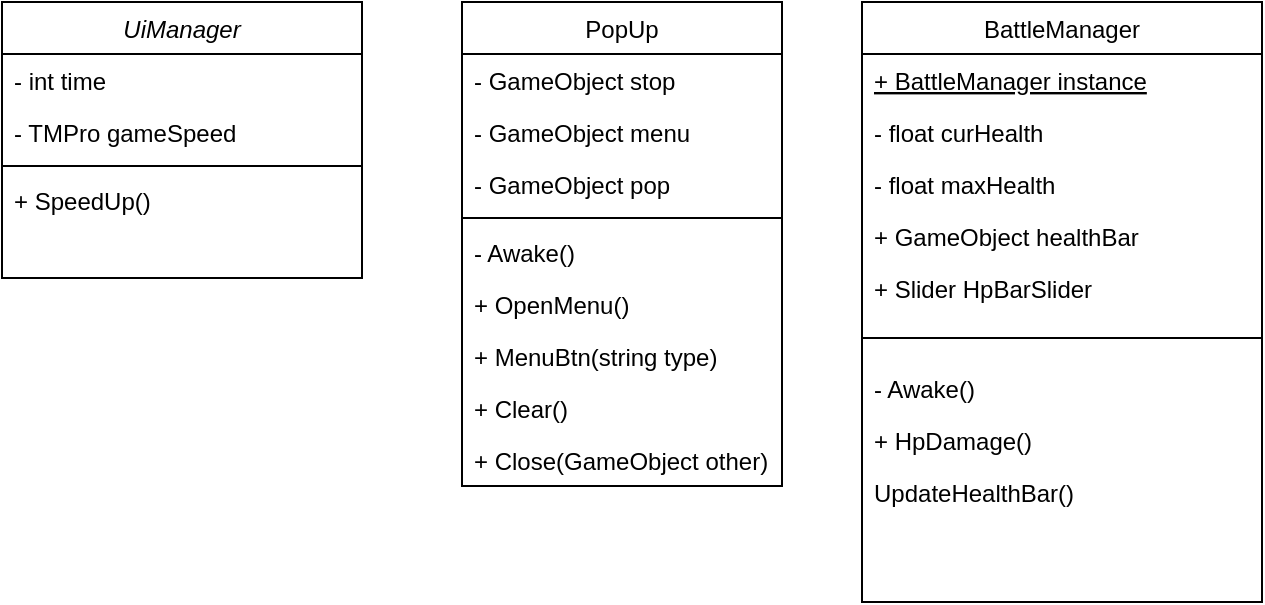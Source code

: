 <mxfile version="24.0.5" type="github" pages="2">
  <diagram id="C5RBs43oDa-KdzZeNtuy" name="UI">
    <mxGraphModel dx="1260" dy="652" grid="1" gridSize="10" guides="1" tooltips="1" connect="1" arrows="1" fold="1" page="1" pageScale="1" pageWidth="827" pageHeight="1169" math="0" shadow="0">
      <root>
        <mxCell id="WIyWlLk6GJQsqaUBKTNV-0" />
        <mxCell id="WIyWlLk6GJQsqaUBKTNV-1" parent="WIyWlLk6GJQsqaUBKTNV-0" />
        <mxCell id="zkfFHV4jXpPFQw0GAbJ--0" value="UiManager" style="swimlane;fontStyle=2;align=center;verticalAlign=top;childLayout=stackLayout;horizontal=1;startSize=26;horizontalStack=0;resizeParent=1;resizeLast=0;collapsible=1;marginBottom=0;rounded=0;shadow=0;strokeWidth=1;" parent="WIyWlLk6GJQsqaUBKTNV-1" vertex="1">
          <mxGeometry x="20" y="20" width="180" height="138" as="geometry">
            <mxRectangle x="230" y="140" width="160" height="26" as="alternateBounds" />
          </mxGeometry>
        </mxCell>
        <mxCell id="zkfFHV4jXpPFQw0GAbJ--1" value="- int time" style="text;align=left;verticalAlign=top;spacingLeft=4;spacingRight=4;overflow=hidden;rotatable=0;points=[[0,0.5],[1,0.5]];portConstraint=eastwest;" parent="zkfFHV4jXpPFQw0GAbJ--0" vertex="1">
          <mxGeometry y="26" width="180" height="26" as="geometry" />
        </mxCell>
        <mxCell id="zkfFHV4jXpPFQw0GAbJ--2" value="- TMPro gameSpeed" style="text;align=left;verticalAlign=top;spacingLeft=4;spacingRight=4;overflow=hidden;rotatable=0;points=[[0,0.5],[1,0.5]];portConstraint=eastwest;rounded=0;shadow=0;html=0;" parent="zkfFHV4jXpPFQw0GAbJ--0" vertex="1">
          <mxGeometry y="52" width="180" height="26" as="geometry" />
        </mxCell>
        <mxCell id="zkfFHV4jXpPFQw0GAbJ--4" value="" style="line;html=1;strokeWidth=1;align=left;verticalAlign=middle;spacingTop=-1;spacingLeft=3;spacingRight=3;rotatable=0;labelPosition=right;points=[];portConstraint=eastwest;" parent="zkfFHV4jXpPFQw0GAbJ--0" vertex="1">
          <mxGeometry y="78" width="180" height="8" as="geometry" />
        </mxCell>
        <mxCell id="zkfFHV4jXpPFQw0GAbJ--5" value="+ SpeedUp()" style="text;align=left;verticalAlign=top;spacingLeft=4;spacingRight=4;overflow=hidden;rotatable=0;points=[[0,0.5],[1,0.5]];portConstraint=eastwest;" parent="zkfFHV4jXpPFQw0GAbJ--0" vertex="1">
          <mxGeometry y="86" width="180" height="26" as="geometry" />
        </mxCell>
        <mxCell id="zkfFHV4jXpPFQw0GAbJ--6" value="BattleManager" style="swimlane;fontStyle=0;align=center;verticalAlign=top;childLayout=stackLayout;horizontal=1;startSize=26;horizontalStack=0;resizeParent=1;resizeLast=0;collapsible=1;marginBottom=0;rounded=0;shadow=0;strokeWidth=1;" parent="WIyWlLk6GJQsqaUBKTNV-1" vertex="1">
          <mxGeometry x="450" y="20" width="200" height="300" as="geometry">
            <mxRectangle x="130" y="380" width="160" height="26" as="alternateBounds" />
          </mxGeometry>
        </mxCell>
        <mxCell id="zkfFHV4jXpPFQw0GAbJ--7" value="+ BattleManager instance" style="text;align=left;verticalAlign=top;spacingLeft=4;spacingRight=4;overflow=hidden;rotatable=0;points=[[0,0.5],[1,0.5]];portConstraint=eastwest;fontStyle=4" parent="zkfFHV4jXpPFQw0GAbJ--6" vertex="1">
          <mxGeometry y="26" width="200" height="26" as="geometry" />
        </mxCell>
        <mxCell id="p0J4fAxCkpSM9Gh5J-J0-1" value="- float curHealth" style="text;align=left;verticalAlign=top;spacingLeft=4;spacingRight=4;overflow=hidden;rotatable=0;points=[[0,0.5],[1,0.5]];portConstraint=eastwest;fontStyle=0" vertex="1" parent="zkfFHV4jXpPFQw0GAbJ--6">
          <mxGeometry y="52" width="200" height="26" as="geometry" />
        </mxCell>
        <mxCell id="p0J4fAxCkpSM9Gh5J-J0-2" value="- float maxHealth" style="text;align=left;verticalAlign=top;spacingLeft=4;spacingRight=4;overflow=hidden;rotatable=0;points=[[0,0.5],[1,0.5]];portConstraint=eastwest;fontStyle=0" vertex="1" parent="zkfFHV4jXpPFQw0GAbJ--6">
          <mxGeometry y="78" width="200" height="26" as="geometry" />
        </mxCell>
        <mxCell id="p0J4fAxCkpSM9Gh5J-J0-3" value="+ GameObject healthBar" style="text;align=left;verticalAlign=top;spacingLeft=4;spacingRight=4;overflow=hidden;rotatable=0;points=[[0,0.5],[1,0.5]];portConstraint=eastwest;fontStyle=0" vertex="1" parent="zkfFHV4jXpPFQw0GAbJ--6">
          <mxGeometry y="104" width="200" height="26" as="geometry" />
        </mxCell>
        <mxCell id="p0J4fAxCkpSM9Gh5J-J0-4" value="+ Slider HpBarSlider" style="text;align=left;verticalAlign=top;spacingLeft=4;spacingRight=4;overflow=hidden;rotatable=0;points=[[0,0.5],[1,0.5]];portConstraint=eastwest;fontStyle=0" vertex="1" parent="zkfFHV4jXpPFQw0GAbJ--6">
          <mxGeometry y="130" width="200" height="26" as="geometry" />
        </mxCell>
        <mxCell id="zkfFHV4jXpPFQw0GAbJ--9" value="" style="line;html=1;strokeWidth=1;align=left;verticalAlign=middle;spacingTop=-1;spacingLeft=3;spacingRight=3;rotatable=0;labelPosition=right;points=[];portConstraint=eastwest;" parent="zkfFHV4jXpPFQw0GAbJ--6" vertex="1">
          <mxGeometry y="156" width="200" height="24" as="geometry" />
        </mxCell>
        <mxCell id="p0J4fAxCkpSM9Gh5J-J0-5" value="- Awake()" style="text;align=left;verticalAlign=top;spacingLeft=4;spacingRight=4;overflow=hidden;rotatable=0;points=[[0,0.5],[1,0.5]];portConstraint=eastwest;fontStyle=0" vertex="1" parent="zkfFHV4jXpPFQw0GAbJ--6">
          <mxGeometry y="180" width="200" height="26" as="geometry" />
        </mxCell>
        <mxCell id="p0J4fAxCkpSM9Gh5J-J0-6" value="+ HpDamage()" style="text;align=left;verticalAlign=top;spacingLeft=4;spacingRight=4;overflow=hidden;rotatable=0;points=[[0,0.5],[1,0.5]];portConstraint=eastwest;fontStyle=0" vertex="1" parent="zkfFHV4jXpPFQw0GAbJ--6">
          <mxGeometry y="206" width="200" height="26" as="geometry" />
        </mxCell>
        <mxCell id="wTcNJOYMvlRzpn5B0Y5A-0" value="UpdateHealthBar()" style="text;align=left;verticalAlign=top;spacingLeft=4;spacingRight=4;overflow=hidden;rotatable=0;points=[[0,0.5],[1,0.5]];portConstraint=eastwest;fontStyle=0" vertex="1" parent="zkfFHV4jXpPFQw0GAbJ--6">
          <mxGeometry y="232" width="200" height="26" as="geometry" />
        </mxCell>
        <mxCell id="zkfFHV4jXpPFQw0GAbJ--17" value="PopUp" style="swimlane;fontStyle=0;align=center;verticalAlign=top;childLayout=stackLayout;horizontal=1;startSize=26;horizontalStack=0;resizeParent=1;resizeLast=0;collapsible=1;marginBottom=0;rounded=0;shadow=0;strokeWidth=1;" parent="WIyWlLk6GJQsqaUBKTNV-1" vertex="1">
          <mxGeometry x="250" y="20" width="160" height="242" as="geometry">
            <mxRectangle x="550" y="140" width="160" height="26" as="alternateBounds" />
          </mxGeometry>
        </mxCell>
        <mxCell id="zkfFHV4jXpPFQw0GAbJ--18" value="- GameObject stop" style="text;align=left;verticalAlign=top;spacingLeft=4;spacingRight=4;overflow=hidden;rotatable=0;points=[[0,0.5],[1,0.5]];portConstraint=eastwest;" parent="zkfFHV4jXpPFQw0GAbJ--17" vertex="1">
          <mxGeometry y="26" width="160" height="26" as="geometry" />
        </mxCell>
        <mxCell id="zkfFHV4jXpPFQw0GAbJ--19" value="- GameObject menu" style="text;align=left;verticalAlign=top;spacingLeft=4;spacingRight=4;overflow=hidden;rotatable=0;points=[[0,0.5],[1,0.5]];portConstraint=eastwest;rounded=0;shadow=0;html=0;" parent="zkfFHV4jXpPFQw0GAbJ--17" vertex="1">
          <mxGeometry y="52" width="160" height="26" as="geometry" />
        </mxCell>
        <mxCell id="zkfFHV4jXpPFQw0GAbJ--20" value="- GameObject pop" style="text;align=left;verticalAlign=top;spacingLeft=4;spacingRight=4;overflow=hidden;rotatable=0;points=[[0,0.5],[1,0.5]];portConstraint=eastwest;rounded=0;shadow=0;html=0;" parent="zkfFHV4jXpPFQw0GAbJ--17" vertex="1">
          <mxGeometry y="78" width="160" height="26" as="geometry" />
        </mxCell>
        <mxCell id="zkfFHV4jXpPFQw0GAbJ--23" value="" style="line;html=1;strokeWidth=1;align=left;verticalAlign=middle;spacingTop=-1;spacingLeft=3;spacingRight=3;rotatable=0;labelPosition=right;points=[];portConstraint=eastwest;" parent="zkfFHV4jXpPFQw0GAbJ--17" vertex="1">
          <mxGeometry y="104" width="160" height="8" as="geometry" />
        </mxCell>
        <mxCell id="p0J4fAxCkpSM9Gh5J-J0-0" value="- Awake()" style="text;align=left;verticalAlign=top;spacingLeft=4;spacingRight=4;overflow=hidden;rotatable=0;points=[[0,0.5],[1,0.5]];portConstraint=eastwest;" vertex="1" parent="zkfFHV4jXpPFQw0GAbJ--17">
          <mxGeometry y="112" width="160" height="26" as="geometry" />
        </mxCell>
        <mxCell id="zkfFHV4jXpPFQw0GAbJ--24" value="+ OpenMenu()" style="text;align=left;verticalAlign=top;spacingLeft=4;spacingRight=4;overflow=hidden;rotatable=0;points=[[0,0.5],[1,0.5]];portConstraint=eastwest;" parent="zkfFHV4jXpPFQw0GAbJ--17" vertex="1">
          <mxGeometry y="138" width="160" height="26" as="geometry" />
        </mxCell>
        <mxCell id="AJ9SSH1fa2RNfMvxDKKz-2" value="+ MenuBtn(string type)" style="text;align=left;verticalAlign=top;spacingLeft=4;spacingRight=4;overflow=hidden;rotatable=0;points=[[0,0.5],[1,0.5]];portConstraint=eastwest;" parent="zkfFHV4jXpPFQw0GAbJ--17" vertex="1">
          <mxGeometry y="164" width="160" height="26" as="geometry" />
        </mxCell>
        <mxCell id="zkfFHV4jXpPFQw0GAbJ--25" value="+ Clear()" style="text;align=left;verticalAlign=top;spacingLeft=4;spacingRight=4;overflow=hidden;rotatable=0;points=[[0,0.5],[1,0.5]];portConstraint=eastwest;" parent="zkfFHV4jXpPFQw0GAbJ--17" vertex="1">
          <mxGeometry y="190" width="160" height="26" as="geometry" />
        </mxCell>
        <mxCell id="AJ9SSH1fa2RNfMvxDKKz-3" value="+ Close(GameObject other)" style="text;align=left;verticalAlign=top;spacingLeft=4;spacingRight=4;overflow=hidden;rotatable=0;points=[[0,0.5],[1,0.5]];portConstraint=eastwest;" parent="zkfFHV4jXpPFQw0GAbJ--17" vertex="1">
          <mxGeometry y="216" width="160" height="26" as="geometry" />
        </mxCell>
      </root>
    </mxGraphModel>
  </diagram>
  <diagram id="KhiA-XAWEuS1-8fSLgWX" name="Battle">
    <mxGraphModel dx="1260" dy="652" grid="1" gridSize="10" guides="1" tooltips="1" connect="1" arrows="1" fold="1" page="1" pageScale="1" pageWidth="827" pageHeight="1169" math="0" shadow="0">
      <root>
        <mxCell id="0" />
        <mxCell id="1" parent="0" />
        <mxCell id="7p6B0wiG-1JkRcVSlGV1-1" value="Unit Base" style="swimlane;whiteSpace=wrap;html=1;startSize=30;" vertex="1" parent="1">
          <mxGeometry x="41" y="10" width="180" height="190" as="geometry" />
        </mxCell>
        <mxCell id="Z6oAJUQ2FGUPeMu5lTlK-3" value="+ enum UnitState" style="text;html=1;align=left;verticalAlign=middle;whiteSpace=wrap;rounded=0;" vertex="1" parent="7p6B0wiG-1JkRcVSlGV1-1">
          <mxGeometry x="10" y="30" width="120" height="30" as="geometry" />
        </mxCell>
        <mxCell id="Z6oAJUQ2FGUPeMu5lTlK-4" value="+ UnitState unitState" style="text;html=1;align=left;verticalAlign=middle;whiteSpace=wrap;rounded=0;" vertex="1" parent="7p6B0wiG-1JkRcVSlGV1-1">
          <mxGeometry x="10" y="50" width="120" height="30" as="geometry" />
        </mxCell>
        <mxCell id="Z6oAJUQ2FGUPeMu5lTlK-5" value="+ int unitID" style="text;html=1;align=left;verticalAlign=middle;whiteSpace=wrap;rounded=0;" vertex="1" parent="7p6B0wiG-1JkRcVSlGV1-1">
          <mxGeometry x="10" y="70" width="120" height="30" as="geometry" />
        </mxCell>
        <mxCell id="Z6oAJUQ2FGUPeMu5lTlK-6" value="+ float health" style="text;html=1;align=left;verticalAlign=middle;whiteSpace=wrap;rounded=0;" vertex="1" parent="7p6B0wiG-1JkRcVSlGV1-1">
          <mxGeometry x="10" y="90" width="120" height="30" as="geometry" />
        </mxCell>
        <mxCell id="Z6oAJUQ2FGUPeMu5lTlK-7" value="+ float speed" style="text;html=1;align=left;verticalAlign=middle;whiteSpace=wrap;rounded=0;" vertex="1" parent="7p6B0wiG-1JkRcVSlGV1-1">
          <mxGeometry x="10" y="110" width="120" height="30" as="geometry" />
        </mxCell>
        <mxCell id="Z6oAJUQ2FGUPeMu5lTlK-8" value="+ float power" style="text;html=1;align=left;verticalAlign=middle;whiteSpace=wrap;rounded=0;" vertex="1" parent="7p6B0wiG-1JkRcVSlGV1-1">
          <mxGeometry x="10" y="130" width="120" height="30" as="geometry" />
        </mxCell>
        <mxCell id="Z6oAJUQ2FGUPeMu5lTlK-9" value="+ float attackTime" style="text;html=1;align=left;verticalAlign=middle;whiteSpace=wrap;rounded=0;" vertex="1" parent="7p6B0wiG-1JkRcVSlGV1-1">
          <mxGeometry x="10" y="150" width="120" height="30" as="geometry" />
        </mxCell>
        <mxCell id="jfnny6QggReXbNtT8wN1-22" value="" style="endArrow=classic;html=1;rounded=0;" edge="1" parent="1">
          <mxGeometry width="50" height="50" relative="1" as="geometry">
            <mxPoint x="160" y="220" as="sourcePoint" />
            <mxPoint x="160" y="250" as="targetPoint" />
          </mxGeometry>
        </mxCell>
        <mxCell id="jfnny6QggReXbNtT8wN1-18" style="edgeStyle=orthogonalEdgeStyle;rounded=0;orthogonalLoop=1;jettySize=auto;html=1;exitX=0.25;exitY=1;exitDx=0;exitDy=0;" edge="1" parent="1">
          <mxGeometry relative="1" as="geometry">
            <mxPoint x="385" y="250" as="targetPoint" />
            <mxPoint x="110" y="200" as="sourcePoint" />
            <Array as="points">
              <mxPoint x="110" y="220" />
              <mxPoint x="386" y="220" />
            </Array>
          </mxGeometry>
        </mxCell>
        <mxCell id="jfnny6QggReXbNtT8wN1-23" value="Player Unit" style="swimlane;whiteSpace=wrap;html=1;startSize=30;" vertex="1" parent="1">
          <mxGeometry x="70" y="260" width="180" height="470" as="geometry" />
        </mxCell>
        <mxCell id="Z6oAJUQ2FGUPeMu5lTlK-10" value="- Scanner scanner" style="text;html=1;align=left;verticalAlign=middle;whiteSpace=wrap;rounded=0;" vertex="1" parent="jfnny6QggReXbNtT8wN1-23">
          <mxGeometry x="10" y="50" width="120" height="30" as="geometry" />
        </mxCell>
        <mxCell id="Z6oAJUQ2FGUPeMu5lTlK-11" value="- LayerMask targetLayer" style="text;html=1;align=left;verticalAlign=middle;whiteSpace=wrap;rounded=0;" vertex="1" parent="jfnny6QggReXbNtT8wN1-23">
          <mxGeometry x="10" y="110" width="150" height="30" as="geometry" />
        </mxCell>
        <mxCell id="Z6oAJUQ2FGUPeMu5lTlK-12" value="- Vector3 moveVec" style="text;html=1;align=left;verticalAlign=middle;whiteSpace=wrap;rounded=0;" vertex="1" parent="jfnny6QggReXbNtT8wN1-23">
          <mxGeometry x="10" y="130" width="120" height="30" as="geometry" />
        </mxCell>
        <mxCell id="Z6oAJUQ2FGUPeMu5lTlK-13" value="+ Vector3 attackRayPos" style="text;html=1;align=left;verticalAlign=middle;whiteSpace=wrap;rounded=0;" vertex="1" parent="jfnny6QggReXbNtT8wN1-23">
          <mxGeometry x="10" y="150" width="140" height="30" as="geometry" />
        </mxCell>
        <mxCell id="Z6oAJUQ2FGUPeMu5lTlK-14" value="+ Vector2 attackRaySize" style="text;html=1;align=left;verticalAlign=middle;whiteSpace=wrap;rounded=0;" vertex="1" parent="jfnny6QggReXbNtT8wN1-23">
          <mxGeometry x="10" y="170" width="150" height="30" as="geometry" />
        </mxCell>
        <mxCell id="Z6oAJUQ2FGUPeMu5lTlK-15" value="- bool startMoveFinish" style="text;html=1;align=left;verticalAlign=middle;whiteSpace=wrap;rounded=0;" vertex="1" parent="jfnny6QggReXbNtT8wN1-23">
          <mxGeometry x="10" y="70" width="140" height="30" as="geometry" />
        </mxCell>
        <mxCell id="Z6oAJUQ2FGUPeMu5lTlK-16" value="&lt;div&gt;+ UnitData unitData&lt;/div&gt;" style="text;html=1;align=left;verticalAlign=middle;whiteSpace=wrap;rounded=0;" vertex="1" parent="jfnny6QggReXbNtT8wN1-23">
          <mxGeometry x="10" y="90" width="140" height="30" as="geometry" />
        </mxCell>
        <mxCell id="Z6oAJUQ2FGUPeMu5lTlK-17" value="-&amp;nbsp;Collider2D collider" style="text;html=1;align=left;verticalAlign=middle;whiteSpace=wrap;rounded=0;" vertex="1" parent="jfnny6QggReXbNtT8wN1-23">
          <mxGeometry x="10" y="230" width="150" height="30" as="geometry" />
        </mxCell>
        <mxCell id="Z6oAJUQ2FGUPeMu5lTlK-18" value="-&amp;nbsp;Collider2D attackTarget" style="text;html=1;align=left;verticalAlign=middle;whiteSpace=wrap;rounded=0;" vertex="1" parent="jfnny6QggReXbNtT8wN1-23">
          <mxGeometry x="10" y="250" width="150" height="30" as="geometry" />
        </mxCell>
        <mxCell id="Z6oAJUQ2FGUPeMu5lTlK-20" value="# Unit Setting" style="text;html=1;align=left;verticalAlign=middle;whiteSpace=wrap;rounded=0;fontStyle=1;fontColor=#FF0000;" vertex="1" parent="jfnny6QggReXbNtT8wN1-23">
          <mxGeometry x="10" y="30" width="120" height="30" as="geometry" />
        </mxCell>
        <mxCell id="Z6oAJUQ2FGUPeMu5lTlK-21" value="# Unit Activity" style="text;html=1;align=left;verticalAlign=middle;whiteSpace=wrap;rounded=0;fontStyle=1;fontColor=#FF0000;" vertex="1" parent="jfnny6QggReXbNtT8wN1-23">
          <mxGeometry x="10" y="210" width="120" height="30" as="geometry" />
        </mxCell>
        <mxCell id="Z6oAJUQ2FGUPeMu5lTlK-26" value="-&amp;nbsp;StateSetting()" style="text;html=1;align=left;verticalAlign=middle;whiteSpace=wrap;rounded=0;" vertex="1" parent="jfnny6QggReXbNtT8wN1-23">
          <mxGeometry x="5" y="310" width="150" height="30" as="geometry" />
        </mxCell>
        <mxCell id="Z6oAJUQ2FGUPeMu5lTlK-27" value="-&amp;nbsp;Scanner()" style="text;html=1;align=left;verticalAlign=middle;whiteSpace=wrap;rounded=0;" vertex="1" parent="jfnny6QggReXbNtT8wN1-23">
          <mxGeometry x="5" y="330" width="150" height="30" as="geometry" />
        </mxCell>
        <mxCell id="Z6oAJUQ2FGUPeMu5lTlK-28" value="-&amp;nbsp;AttackRay()" style="text;html=1;align=left;verticalAlign=middle;whiteSpace=wrap;rounded=0;" vertex="1" parent="jfnny6QggReXbNtT8wN1-23">
          <mxGeometry x="5" y="350" width="150" height="30" as="geometry" />
        </mxCell>
        <mxCell id="Z6oAJUQ2FGUPeMu5lTlK-29" value="-&amp;nbsp;Attack()" style="text;html=1;align=left;verticalAlign=middle;whiteSpace=wrap;rounded=0;" vertex="1" parent="jfnny6QggReXbNtT8wN1-23">
          <mxGeometry x="5" y="370" width="150" height="30" as="geometry" />
        </mxCell>
        <mxCell id="Z6oAJUQ2FGUPeMu5lTlK-30" value="-&amp;nbsp;IEnumerator Die()" style="text;html=1;align=left;verticalAlign=middle;whiteSpace=wrap;rounded=0;" vertex="1" parent="jfnny6QggReXbNtT8wN1-23">
          <mxGeometry x="5" y="390" width="150" height="30" as="geometry" />
        </mxCell>
        <mxCell id="Z6oAJUQ2FGUPeMu5lTlK-31" value="-&amp;nbsp;IEnumerator lerpCoroutine&amp;nbsp; &amp;nbsp; &amp;nbsp; &amp;nbsp; (Vector3 current, Vector3 target, float speed)" style="text;html=1;align=left;verticalAlign=middle;whiteSpace=wrap;rounded=0;" vertex="1" parent="jfnny6QggReXbNtT8wN1-23">
          <mxGeometry x="5" y="414" width="175" height="50" as="geometry" />
        </mxCell>
        <mxCell id="jfnny6QggReXbNtT8wN1-27" value="" style="endArrow=none;html=1;rounded=0;" edge="1" parent="1">
          <mxGeometry width="50" height="50" relative="1" as="geometry">
            <mxPoint x="70" y="550" as="sourcePoint" />
            <mxPoint x="250" y="550" as="targetPoint" />
            <Array as="points">
              <mxPoint x="160" y="550" />
            </Array>
          </mxGeometry>
        </mxCell>
        <mxCell id="Z6oAJUQ2FGUPeMu5lTlK-32" value="Enemy Unit" style="swimlane;whiteSpace=wrap;html=1;startSize=30;" vertex="1" parent="1">
          <mxGeometry x="300" y="260" width="180" height="400" as="geometry" />
        </mxCell>
        <mxCell id="Z6oAJUQ2FGUPeMu5lTlK-33" value="- Scanner scanner" style="text;html=1;align=left;verticalAlign=middle;whiteSpace=wrap;rounded=0;" vertex="1" parent="Z6oAJUQ2FGUPeMu5lTlK-32">
          <mxGeometry x="10" y="50" width="120" height="30" as="geometry" />
        </mxCell>
        <mxCell id="Z6oAJUQ2FGUPeMu5lTlK-34" value="- LayerMask targetLayer" style="text;html=1;align=left;verticalAlign=middle;whiteSpace=wrap;rounded=0;" vertex="1" parent="Z6oAJUQ2FGUPeMu5lTlK-32">
          <mxGeometry x="10" y="90" width="150" height="30" as="geometry" />
        </mxCell>
        <mxCell id="Z6oAJUQ2FGUPeMu5lTlK-35" value="- Vector3 moveVec" style="text;html=1;align=left;verticalAlign=middle;whiteSpace=wrap;rounded=0;" vertex="1" parent="Z6oAJUQ2FGUPeMu5lTlK-32">
          <mxGeometry x="10" y="110" width="120" height="30" as="geometry" />
        </mxCell>
        <mxCell id="Z6oAJUQ2FGUPeMu5lTlK-36" value="+ Vector3 attackRayPos" style="text;html=1;align=left;verticalAlign=middle;whiteSpace=wrap;rounded=0;" vertex="1" parent="Z6oAJUQ2FGUPeMu5lTlK-32">
          <mxGeometry x="10" y="150" width="140" height="30" as="geometry" />
        </mxCell>
        <mxCell id="Z6oAJUQ2FGUPeMu5lTlK-37" value="+ Vector2 attackRaySize" style="text;html=1;align=left;verticalAlign=middle;whiteSpace=wrap;rounded=0;" vertex="1" parent="Z6oAJUQ2FGUPeMu5lTlK-32">
          <mxGeometry x="10" y="170" width="150" height="30" as="geometry" />
        </mxCell>
        <mxCell id="Z6oAJUQ2FGUPeMu5lTlK-39" value="&lt;div&gt;+ UnitData unitData&lt;/div&gt;" style="text;html=1;align=left;verticalAlign=middle;whiteSpace=wrap;rounded=0;" vertex="1" parent="Z6oAJUQ2FGUPeMu5lTlK-32">
          <mxGeometry x="10" y="70" width="140" height="30" as="geometry" />
        </mxCell>
        <mxCell id="Z6oAJUQ2FGUPeMu5lTlK-40" value="-&amp;nbsp;Collider2D collider" style="text;html=1;align=left;verticalAlign=middle;whiteSpace=wrap;rounded=0;" vertex="1" parent="Z6oAJUQ2FGUPeMu5lTlK-32">
          <mxGeometry x="10" y="230" width="150" height="30" as="geometry" />
        </mxCell>
        <mxCell id="Z6oAJUQ2FGUPeMu5lTlK-41" value="-&amp;nbsp;Collider2D attackTarget" style="text;html=1;align=left;verticalAlign=middle;whiteSpace=wrap;rounded=0;" vertex="1" parent="Z6oAJUQ2FGUPeMu5lTlK-32">
          <mxGeometry x="10" y="250" width="150" height="30" as="geometry" />
        </mxCell>
        <mxCell id="Z6oAJUQ2FGUPeMu5lTlK-42" value="# Unit Setting" style="text;html=1;align=left;verticalAlign=middle;whiteSpace=wrap;rounded=0;fontStyle=1;fontColor=#FF0000;" vertex="1" parent="Z6oAJUQ2FGUPeMu5lTlK-32">
          <mxGeometry x="10" y="30" width="120" height="30" as="geometry" />
        </mxCell>
        <mxCell id="Z6oAJUQ2FGUPeMu5lTlK-43" value="# Unit Activity" style="text;html=1;align=left;verticalAlign=middle;whiteSpace=wrap;rounded=0;fontStyle=1;fontColor=#FF0000;" vertex="1" parent="Z6oAJUQ2FGUPeMu5lTlK-32">
          <mxGeometry x="10" y="210" width="120" height="30" as="geometry" />
        </mxCell>
        <mxCell id="Z6oAJUQ2FGUPeMu5lTlK-44" value="-&amp;nbsp;StateSetting()" style="text;html=1;align=left;verticalAlign=middle;whiteSpace=wrap;rounded=0;" vertex="1" parent="Z6oAJUQ2FGUPeMu5lTlK-32">
          <mxGeometry x="5" y="290" width="150" height="30" as="geometry" />
        </mxCell>
        <mxCell id="Z6oAJUQ2FGUPeMu5lTlK-45" value="-&amp;nbsp;Scanner()" style="text;html=1;align=left;verticalAlign=middle;whiteSpace=wrap;rounded=0;" vertex="1" parent="Z6oAJUQ2FGUPeMu5lTlK-32">
          <mxGeometry x="5" y="310" width="150" height="30" as="geometry" />
        </mxCell>
        <mxCell id="Z6oAJUQ2FGUPeMu5lTlK-46" value="-&amp;nbsp;AttackRay()" style="text;html=1;align=left;verticalAlign=middle;whiteSpace=wrap;rounded=0;" vertex="1" parent="Z6oAJUQ2FGUPeMu5lTlK-32">
          <mxGeometry x="5" y="330" width="150" height="30" as="geometry" />
        </mxCell>
        <mxCell id="Z6oAJUQ2FGUPeMu5lTlK-47" value="-&amp;nbsp;Attack()" style="text;html=1;align=left;verticalAlign=middle;whiteSpace=wrap;rounded=0;" vertex="1" parent="Z6oAJUQ2FGUPeMu5lTlK-32">
          <mxGeometry x="5" y="350" width="150" height="30" as="geometry" />
        </mxCell>
        <mxCell id="Z6oAJUQ2FGUPeMu5lTlK-48" value="-&amp;nbsp;IEnumerator Die()" style="text;html=1;align=left;verticalAlign=middle;whiteSpace=wrap;rounded=0;" vertex="1" parent="Z6oAJUQ2FGUPeMu5lTlK-32">
          <mxGeometry x="5" y="370" width="150" height="30" as="geometry" />
        </mxCell>
        <mxCell id="Z6oAJUQ2FGUPeMu5lTlK-51" value="" style="endArrow=none;html=1;rounded=0;" edge="1" parent="Z6oAJUQ2FGUPeMu5lTlK-32">
          <mxGeometry width="50" height="50" relative="1" as="geometry">
            <mxPoint y="290" as="sourcePoint" />
            <mxPoint x="180" y="290" as="targetPoint" />
            <Array as="points">
              <mxPoint x="90" y="290" />
            </Array>
          </mxGeometry>
        </mxCell>
        <mxCell id="Z6oAJUQ2FGUPeMu5lTlK-52" value="+&amp;nbsp;LayerMask attackLayer" style="text;html=1;align=left;verticalAlign=middle;whiteSpace=wrap;rounded=0;" vertex="1" parent="Z6oAJUQ2FGUPeMu5lTlK-32">
          <mxGeometry x="10" y="130" width="140" height="30" as="geometry" />
        </mxCell>
        <mxCell id="Z6oAJUQ2FGUPeMu5lTlK-53" value="" style="endArrow=none;dashed=1;html=1;rounded=0;exitX=0.5;exitY=1;exitDx=0;exitDy=0;entryX=0.463;entryY=-0.007;entryDx=0;entryDy=0;entryPerimeter=0;" edge="1" parent="1" target="Z6oAJUQ2FGUPeMu5lTlK-55">
          <mxGeometry width="50" height="50" relative="1" as="geometry">
            <mxPoint x="162.5" y="730" as="sourcePoint" />
            <mxPoint x="280" y="806" as="targetPoint" />
          </mxGeometry>
        </mxCell>
        <mxCell id="Z6oAJUQ2FGUPeMu5lTlK-63" value="use" style="edgeLabel;html=1;align=center;verticalAlign=middle;resizable=0;points=[];" vertex="1" connectable="0" parent="Z6oAJUQ2FGUPeMu5lTlK-53">
          <mxGeometry x="0.199" relative="1" as="geometry">
            <mxPoint as="offset" />
          </mxGeometry>
        </mxCell>
        <mxCell id="Z6oAJUQ2FGUPeMu5lTlK-54" value="" style="endArrow=none;dashed=1;html=1;rounded=0;exitX=0.632;exitY=1.043;exitDx=0;exitDy=0;exitPerimeter=0;entryX=0.458;entryY=-0.021;entryDx=0;entryDy=0;entryPerimeter=0;" edge="1" parent="1" source="Z6oAJUQ2FGUPeMu5lTlK-48" target="Z6oAJUQ2FGUPeMu5lTlK-55">
          <mxGeometry width="50" height="50" relative="1" as="geometry">
            <mxPoint x="172.5" y="740" as="sourcePoint" />
            <mxPoint x="280" y="810" as="targetPoint" />
          </mxGeometry>
        </mxCell>
        <mxCell id="Z6oAJUQ2FGUPeMu5lTlK-64" value="use" style="edgeLabel;html=1;align=center;verticalAlign=middle;resizable=0;points=[];" vertex="1" connectable="0" parent="Z6oAJUQ2FGUPeMu5lTlK-54">
          <mxGeometry x="0.043" y="5" relative="1" as="geometry">
            <mxPoint y="-5" as="offset" />
          </mxGeometry>
        </mxCell>
        <mxCell id="Z6oAJUQ2FGUPeMu5lTlK-55" value="Scanner" style="swimlane;whiteSpace=wrap;html=1;" vertex="1" parent="1">
          <mxGeometry x="190" y="790" width="180" height="160" as="geometry" />
        </mxCell>
        <mxCell id="Z6oAJUQ2FGUPeMu5lTlK-56" value="+&amp;nbsp;float scanRange" style="text;html=1;align=left;verticalAlign=middle;whiteSpace=wrap;rounded=0;" vertex="1" parent="Z6oAJUQ2FGUPeMu5lTlK-55">
          <mxGeometry x="10" y="30" width="150" height="30" as="geometry" />
        </mxCell>
        <mxCell id="Z6oAJUQ2FGUPeMu5lTlK-57" value="+&amp;nbsp;float scanRange" style="text;html=1;align=left;verticalAlign=middle;whiteSpace=wrap;rounded=0;" vertex="1" parent="Z6oAJUQ2FGUPeMu5lTlK-55">
          <mxGeometry x="10" y="50" width="150" height="30" as="geometry" />
        </mxCell>
        <mxCell id="Z6oAJUQ2FGUPeMu5lTlK-58" value="+&amp;nbsp;Transform nearestTarget" style="text;html=1;align=left;verticalAlign=middle;whiteSpace=wrap;rounded=0;" vertex="1" parent="Z6oAJUQ2FGUPeMu5lTlK-55">
          <mxGeometry x="10" y="70" width="150" height="30" as="geometry" />
        </mxCell>
        <mxCell id="Z6oAJUQ2FGUPeMu5lTlK-59" value="+&amp;nbsp;Transform nearestTarget" style="text;html=1;align=left;verticalAlign=middle;whiteSpace=wrap;rounded=0;" vertex="1" parent="Z6oAJUQ2FGUPeMu5lTlK-55">
          <mxGeometry x="10" y="90" width="150" height="30" as="geometry" />
        </mxCell>
        <mxCell id="Z6oAJUQ2FGUPeMu5lTlK-61" value="" style="endArrow=none;html=1;rounded=0;" edge="1" parent="Z6oAJUQ2FGUPeMu5lTlK-55">
          <mxGeometry width="50" height="50" relative="1" as="geometry">
            <mxPoint y="120" as="sourcePoint" />
            <mxPoint x="180" y="120" as="targetPoint" />
            <Array as="points">
              <mxPoint x="90" y="120" />
            </Array>
          </mxGeometry>
        </mxCell>
        <mxCell id="Z6oAJUQ2FGUPeMu5lTlK-65" value="-&amp;nbsp;Transform GetNearest()" style="text;html=1;align=left;verticalAlign=middle;whiteSpace=wrap;rounded=0;" vertex="1" parent="Z6oAJUQ2FGUPeMu5lTlK-55">
          <mxGeometry x="10" y="140" width="150" as="geometry" />
        </mxCell>
      </root>
    </mxGraphModel>
  </diagram>
</mxfile>
